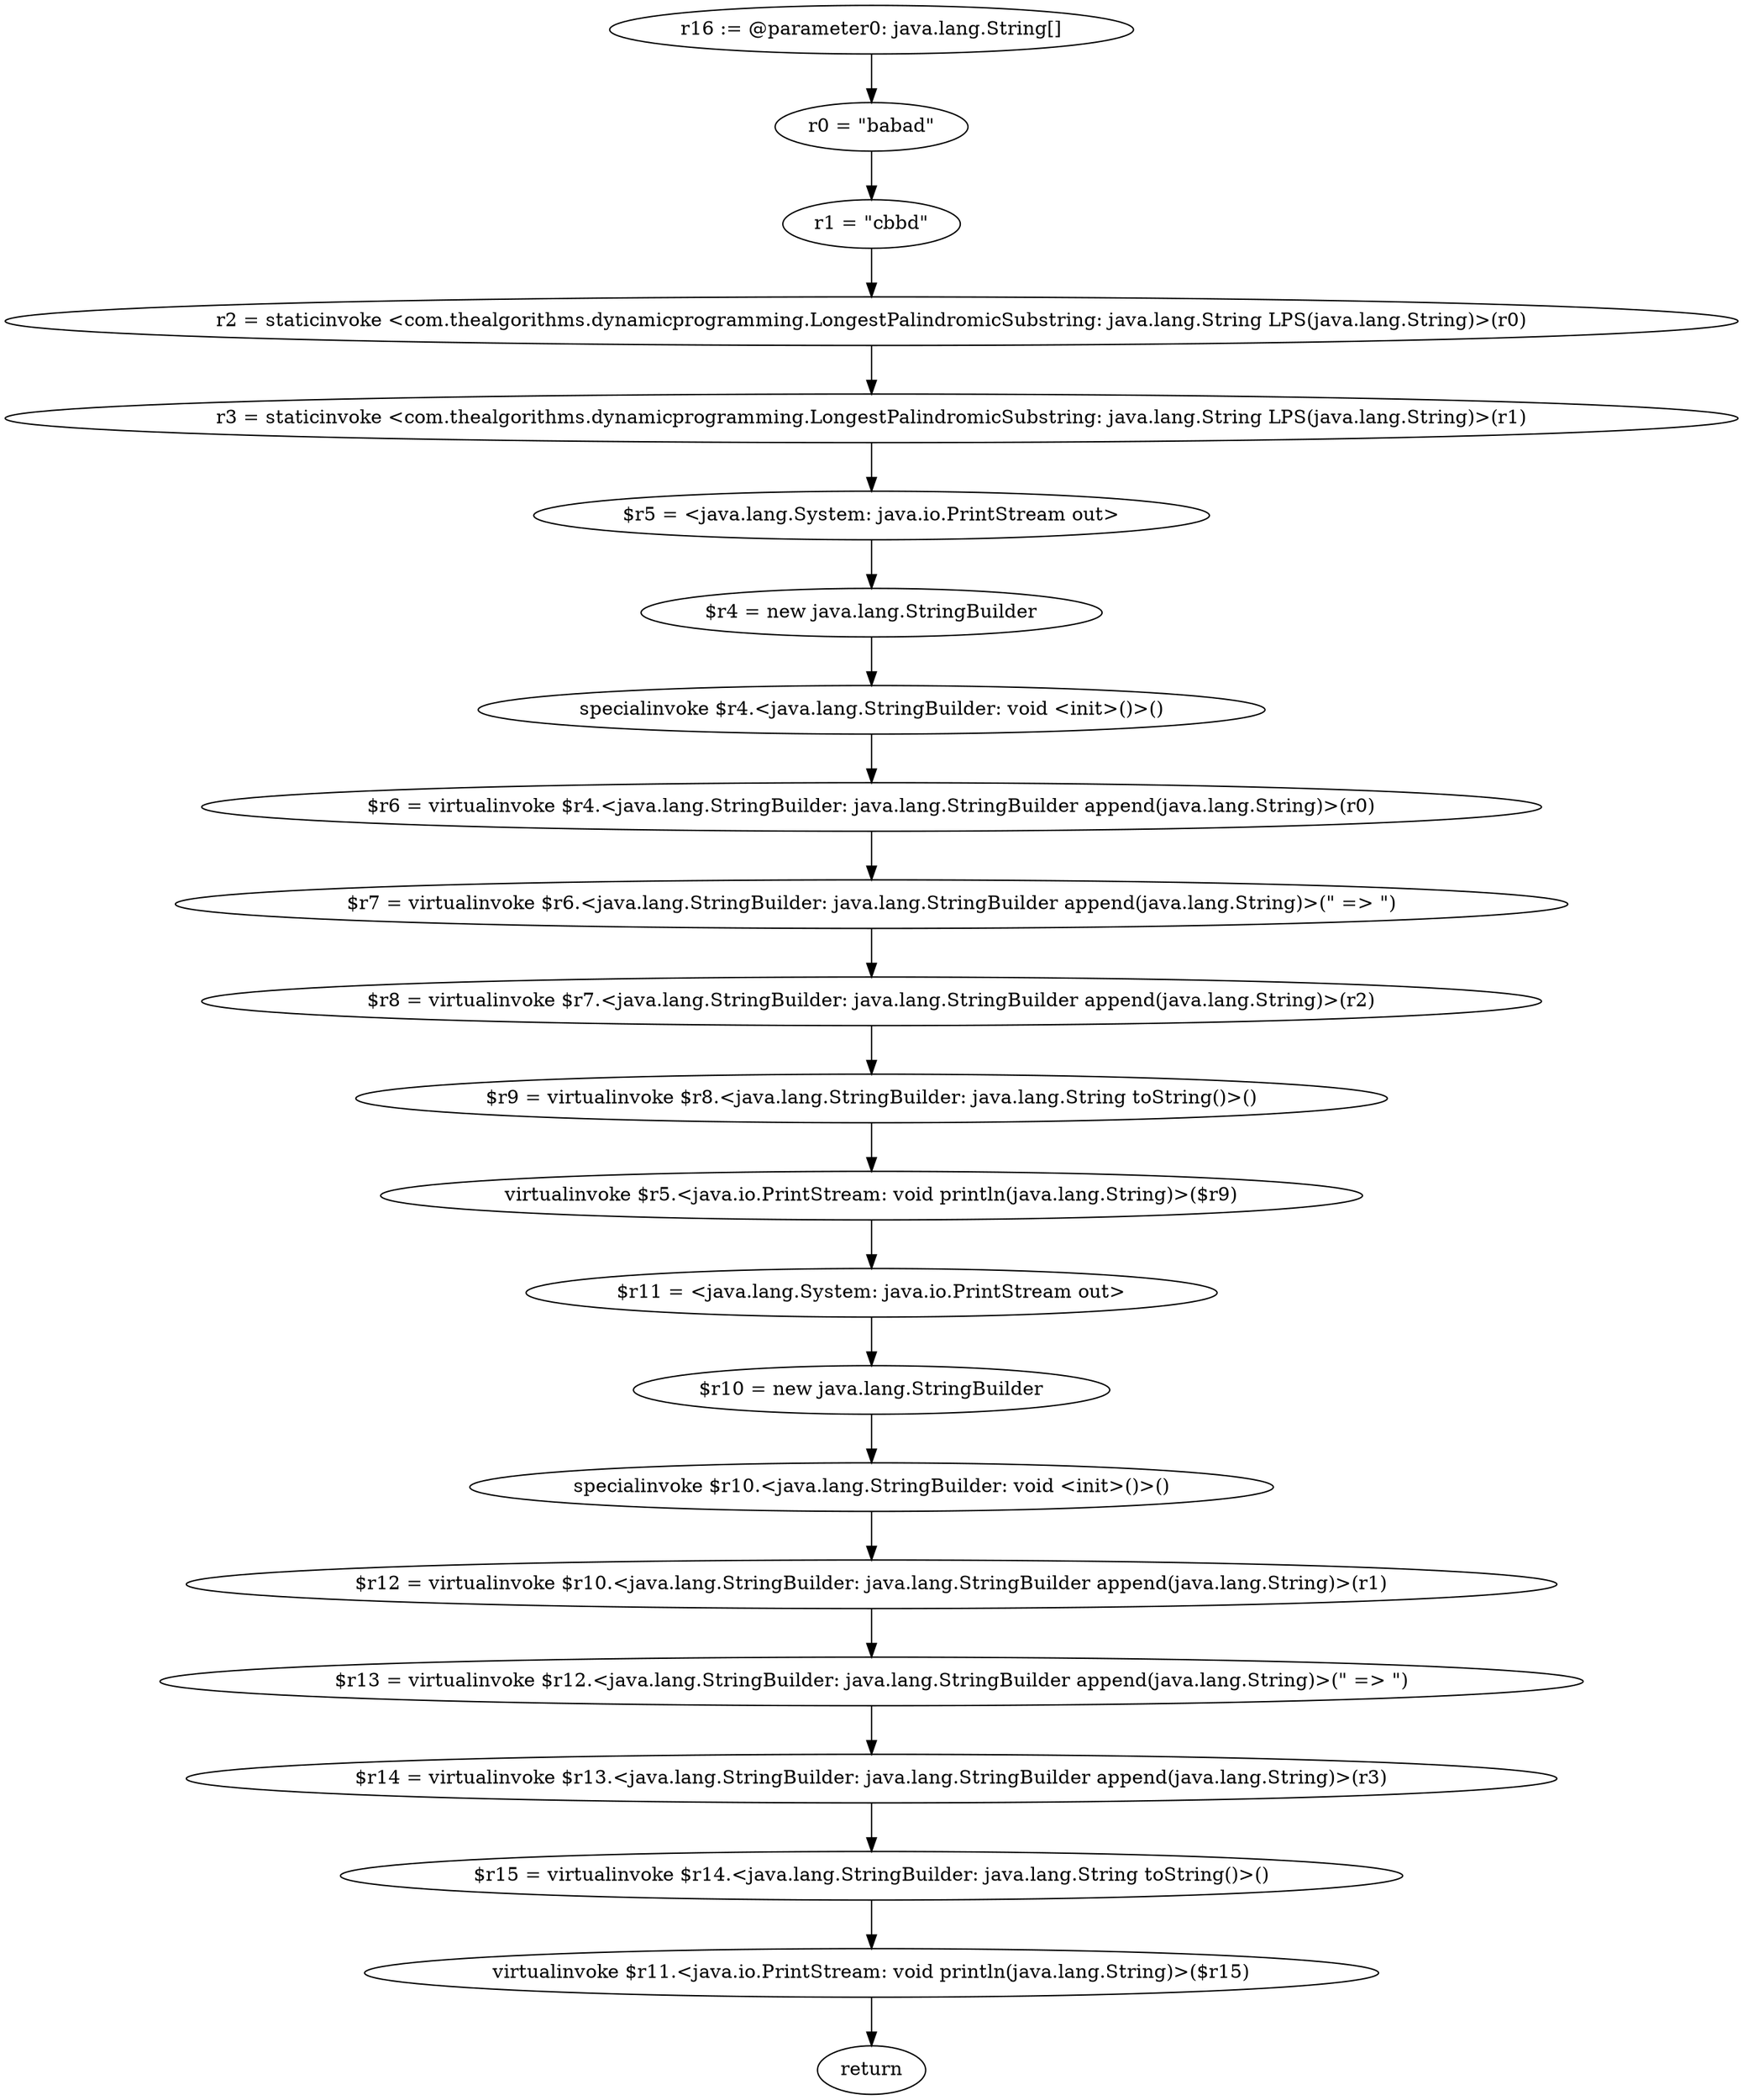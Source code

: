 digraph "unitGraph" {
    "r16 := @parameter0: java.lang.String[]"
    "r0 = \"babad\""
    "r1 = \"cbbd\""
    "r2 = staticinvoke <com.thealgorithms.dynamicprogramming.LongestPalindromicSubstring: java.lang.String LPS(java.lang.String)>(r0)"
    "r3 = staticinvoke <com.thealgorithms.dynamicprogramming.LongestPalindromicSubstring: java.lang.String LPS(java.lang.String)>(r1)"
    "$r5 = <java.lang.System: java.io.PrintStream out>"
    "$r4 = new java.lang.StringBuilder"
    "specialinvoke $r4.<java.lang.StringBuilder: void <init>()>()"
    "$r6 = virtualinvoke $r4.<java.lang.StringBuilder: java.lang.StringBuilder append(java.lang.String)>(r0)"
    "$r7 = virtualinvoke $r6.<java.lang.StringBuilder: java.lang.StringBuilder append(java.lang.String)>(\" => \")"
    "$r8 = virtualinvoke $r7.<java.lang.StringBuilder: java.lang.StringBuilder append(java.lang.String)>(r2)"
    "$r9 = virtualinvoke $r8.<java.lang.StringBuilder: java.lang.String toString()>()"
    "virtualinvoke $r5.<java.io.PrintStream: void println(java.lang.String)>($r9)"
    "$r11 = <java.lang.System: java.io.PrintStream out>"
    "$r10 = new java.lang.StringBuilder"
    "specialinvoke $r10.<java.lang.StringBuilder: void <init>()>()"
    "$r12 = virtualinvoke $r10.<java.lang.StringBuilder: java.lang.StringBuilder append(java.lang.String)>(r1)"
    "$r13 = virtualinvoke $r12.<java.lang.StringBuilder: java.lang.StringBuilder append(java.lang.String)>(\" => \")"
    "$r14 = virtualinvoke $r13.<java.lang.StringBuilder: java.lang.StringBuilder append(java.lang.String)>(r3)"
    "$r15 = virtualinvoke $r14.<java.lang.StringBuilder: java.lang.String toString()>()"
    "virtualinvoke $r11.<java.io.PrintStream: void println(java.lang.String)>($r15)"
    "return"
    "r16 := @parameter0: java.lang.String[]"->"r0 = \"babad\"";
    "r0 = \"babad\""->"r1 = \"cbbd\"";
    "r1 = \"cbbd\""->"r2 = staticinvoke <com.thealgorithms.dynamicprogramming.LongestPalindromicSubstring: java.lang.String LPS(java.lang.String)>(r0)";
    "r2 = staticinvoke <com.thealgorithms.dynamicprogramming.LongestPalindromicSubstring: java.lang.String LPS(java.lang.String)>(r0)"->"r3 = staticinvoke <com.thealgorithms.dynamicprogramming.LongestPalindromicSubstring: java.lang.String LPS(java.lang.String)>(r1)";
    "r3 = staticinvoke <com.thealgorithms.dynamicprogramming.LongestPalindromicSubstring: java.lang.String LPS(java.lang.String)>(r1)"->"$r5 = <java.lang.System: java.io.PrintStream out>";
    "$r5 = <java.lang.System: java.io.PrintStream out>"->"$r4 = new java.lang.StringBuilder";
    "$r4 = new java.lang.StringBuilder"->"specialinvoke $r4.<java.lang.StringBuilder: void <init>()>()";
    "specialinvoke $r4.<java.lang.StringBuilder: void <init>()>()"->"$r6 = virtualinvoke $r4.<java.lang.StringBuilder: java.lang.StringBuilder append(java.lang.String)>(r0)";
    "$r6 = virtualinvoke $r4.<java.lang.StringBuilder: java.lang.StringBuilder append(java.lang.String)>(r0)"->"$r7 = virtualinvoke $r6.<java.lang.StringBuilder: java.lang.StringBuilder append(java.lang.String)>(\" => \")";
    "$r7 = virtualinvoke $r6.<java.lang.StringBuilder: java.lang.StringBuilder append(java.lang.String)>(\" => \")"->"$r8 = virtualinvoke $r7.<java.lang.StringBuilder: java.lang.StringBuilder append(java.lang.String)>(r2)";
    "$r8 = virtualinvoke $r7.<java.lang.StringBuilder: java.lang.StringBuilder append(java.lang.String)>(r2)"->"$r9 = virtualinvoke $r8.<java.lang.StringBuilder: java.lang.String toString()>()";
    "$r9 = virtualinvoke $r8.<java.lang.StringBuilder: java.lang.String toString()>()"->"virtualinvoke $r5.<java.io.PrintStream: void println(java.lang.String)>($r9)";
    "virtualinvoke $r5.<java.io.PrintStream: void println(java.lang.String)>($r9)"->"$r11 = <java.lang.System: java.io.PrintStream out>";
    "$r11 = <java.lang.System: java.io.PrintStream out>"->"$r10 = new java.lang.StringBuilder";
    "$r10 = new java.lang.StringBuilder"->"specialinvoke $r10.<java.lang.StringBuilder: void <init>()>()";
    "specialinvoke $r10.<java.lang.StringBuilder: void <init>()>()"->"$r12 = virtualinvoke $r10.<java.lang.StringBuilder: java.lang.StringBuilder append(java.lang.String)>(r1)";
    "$r12 = virtualinvoke $r10.<java.lang.StringBuilder: java.lang.StringBuilder append(java.lang.String)>(r1)"->"$r13 = virtualinvoke $r12.<java.lang.StringBuilder: java.lang.StringBuilder append(java.lang.String)>(\" => \")";
    "$r13 = virtualinvoke $r12.<java.lang.StringBuilder: java.lang.StringBuilder append(java.lang.String)>(\" => \")"->"$r14 = virtualinvoke $r13.<java.lang.StringBuilder: java.lang.StringBuilder append(java.lang.String)>(r3)";
    "$r14 = virtualinvoke $r13.<java.lang.StringBuilder: java.lang.StringBuilder append(java.lang.String)>(r3)"->"$r15 = virtualinvoke $r14.<java.lang.StringBuilder: java.lang.String toString()>()";
    "$r15 = virtualinvoke $r14.<java.lang.StringBuilder: java.lang.String toString()>()"->"virtualinvoke $r11.<java.io.PrintStream: void println(java.lang.String)>($r15)";
    "virtualinvoke $r11.<java.io.PrintStream: void println(java.lang.String)>($r15)"->"return";
}
